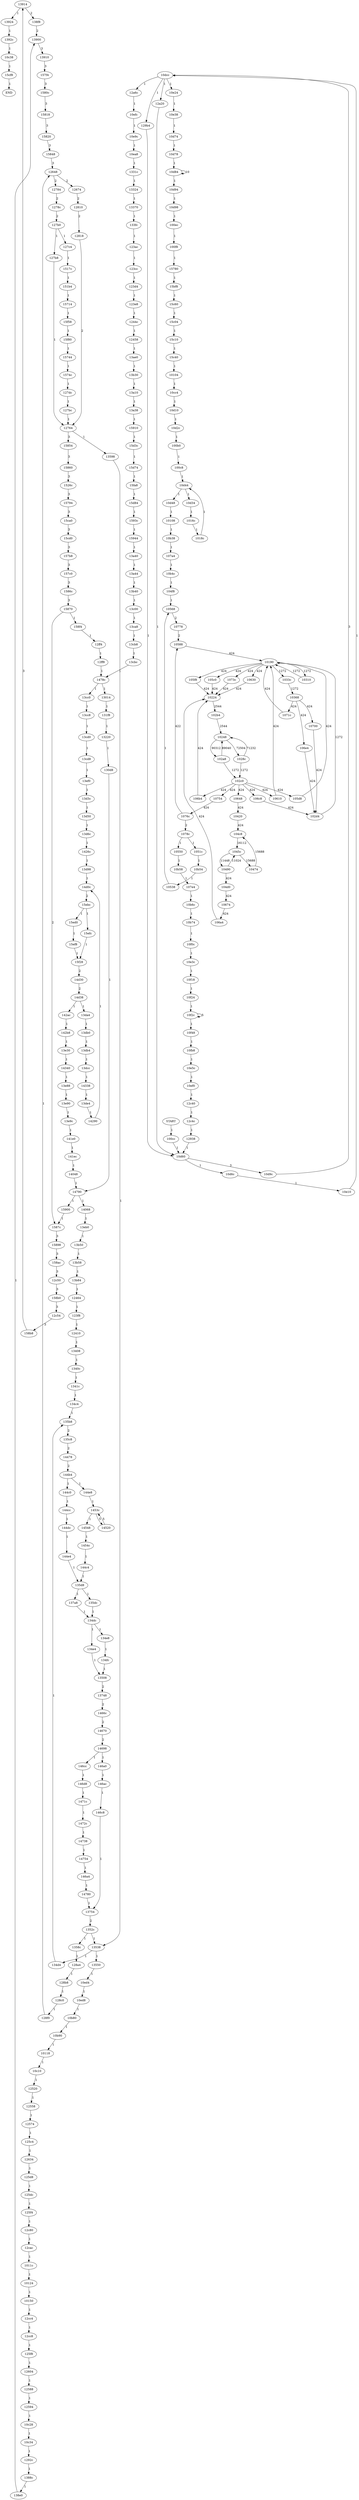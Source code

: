 digraph RAIL_CFG {
"10c38" -> "15cf8" [label="1"];
"13914" -> "13924" [label="1"];
"15900" -> "1587c" [label="1"];
"13220" -> "130d8" [label="1"];
"1478c" -> "13014" [label="1"];
"12ff8" -> "1478c" [label="1"];
"127b8" -> "12764" [label="1"];
"13914" -> "138f8" [label="2"];
"12c54" -> "158b8" [label="3"];
"15898" -> "158ac" [label="3"];
"1587c" -> "15898" [label="3"];
"157c0" -> "1586c" [label="3"];
"15ca0" -> "15cd0" [label="3"];
"1526c" -> "15794" [label="3"];
"14790" -> "15900" [label="1"];
"15854" -> "15860" [label="3"];
"12648" -> "12674" [label="2"];
"15818" -> "15820" [label="3"];
"12594" -> "10c28" [label="1"];
"12588" -> "12594" [label="1"];
"10150" -> "12cc4" [label="1"];
"12cac" -> "1011c" [label="1"];
"125f4" -> "12c80" [label="1"];
"125d8" -> "125dc" [label="1"];
"13910" -> "157f4" [label="3"];
"12574" -> "125c4" [label="1"];
"12558" -> "12574" [label="1"];
"10118" -> "10c10" [label="1"];
"10b90" -> "10118" [label="1"];
"10ed8" -> "10b80" [label="1"];
"13550" -> "10ed4" [label="1"];
"13538" -> "13550" [label="1"];
"127bc" -> "12764" [label="1"];
"1574c" -> "127dc" [label="1"];
"15f80" -> "15744" [label="1"];
"15f58" -> "15f80" [label="1"];
"151b4" -> "15714" [label="1"];
"1517c" -> "151b4" [label="1"];
"127c4" -> "1517c" [label="1"];
"12648" -> "12784" [label="2"];
"1580c" -> "15818" [label="3"];
"128c0" -> "128f0" [label="1"];
"130d8" -> "14790" [label="1"];
"15848" -> "12648" [label="3"];
"128a4" -> "128b8" [label="1"];
"1352c" -> "1358c" [label="1"];
"146c8" -> "13754" [label="1"];
"146ac" -> "146c8" [label="1"];
"10c10" -> "12520" [label="1"];
"134fc" -> "13508" [label="1"];
"134e8" -> "134fc" [label="1"];
"134dc" -> "134e8" [label="1"];
"13900" -> "13910" [label="3"];
"125f8" -> "12604" [label="1"];
"135dc" -> "134dc" [label="1"];
"135d8" -> "135dc" [label="1"];
"144e4" -> "135d8" [label="1"];
"144dc" -> "144e4" [label="1"];
"10124" -> "10150" [label="1"];
"144b4" -> "144c0" [label="1"];
"134d4" -> "135b8" [label="1"];
"1352c" -> "13538" [label="1"];
"13014" -> "131f8" [label="1"];
"146a4" -> "14780" [label="1"];
"14754" -> "146a4" [label="1"];
"1472c" -> "14738" [label="1"];
"1471c" -> "1472c" [label="1"];
"146d8" -> "1471c" [label="1"];
"158ac" -> "12c50" [label="3"];
"146cc" -> "146d8" [label="1"];
"14698" -> "146cc" [label="1"];
"12ff4" -> "12ff8" [label="1"];
"14670" -> "14698" [label="2"];
"13508" -> "13748" [label="2"];
"135d8" -> "137a8" [label="1"];
"144c4" -> "135d8" [label="1"];
"1454c" -> "144c4" [label="1"];
"1392c" -> "10c38" [label="1"];
"137a8" -> "134dc" [label="1"];
"1453c" -> "14548" [label="1"];
"1453c" -> "14520" [label="5"];
"144e8" -> "1453c" [label="1"];
"135c8" -> "14478" [label="2"];
"134c4" -> "135b8" [label="1"];
"1341c" -> "134c4" [label="1"];
"131f8" -> "13220" [label="1"];
"1340c" -> "1341c" [label="1"];
"123f8" -> "12410" [label="1"];
"12464" -> "123f8" [label="1"];
"10754" -> "1076c" [label="424"];
"1073c" -> "10224" [label="424"];
"12410" -> "13408" [label="1"];
"102c0" -> "10754" [label="424"];
"14548" -> "1454c" [label="1"];
"12938" -> "10d60" [label="1"];
"13cd0" -> "13cd8" [label="1"];
"10190" -> "1073c" [label="424"];
"106a4" -> "10224" [label="424"];
"1033c" -> "10368" [label="1272"];
"10dcc" -> "12a20" [label="1"];
"10b80" -> "10b90" [label="1"];
"10648" -> "10420" [label="424"];
"10ed4" -> "10ed8" [label="1"];
"1016c" -> "1018c" [label="1"];
"158f4" -> "12ff4" [label="1"];
"158b0" -> "12c54" [label="3"];
"157f4" -> "1580c" [label="3"];
"106b4" -> "10224" [label="424"];
"12764" -> "13598" [label="1"];
"102c0" -> "106b4" [label="424"];
"10f0c" -> "10e3c" [label="1"];
"146a0" -> "146ac" [label="1"];
"104d0" -> "10674" [label="424"];
"13924" -> "1392c" [label="1"];
"10420" -> "104c8" [label="424"];
"138e0" -> "13900" [label="1"];
"14d0c" -> "15ebc" [label="2"];
"104c8" -> "1045c" [label="16112"];
"10d44" -> "10d34" [label="1"];
"12a20" -> "10d60" [label="1"];
"10b74" -> "10f0c" [label="1"];
"13a38" -> "15910" [label="1"];
"1011c" -> "10124" [label="1"];
"102c0" -> "10648" [label="424"];
"1278c" -> "127b0" [label="2"];
"14780" -> "13754" [label="1"];
"10d60" -> "10d6c" [label="1"];
"129b4" -> "10d60" [label="1"];
"10610" -> "10190" [label="424"];
"1466c" -> "14670" [label="2"];
"102c0" -> "10610" [label="424"];
"144b4" -> "144e8" [label="1"];
"15c04" -> "15c10" [label="1"];
"102a8" -> "102c0" [label="1272"];
"10dcc" -> "12a6c" [label="1"];
"10b54" -> "10538" [label="1"];
"105d8" -> "10190" [label="424"];
"102c0" -> "105d8" [label="424"];
"134dc" -> "134e4" [label="1"];
"10538" -> "10568" [label="1"];
"123cc" -> "123d4" [label="1"];
"1028c" -> "102c0" [label="1272"];
"13b58" -> "13b84" [label="1"];
"14520" -> "1453c" [label="5"];
"102b4" -> "10248" [label="2544"];
"1078c" -> "10550" [label="1"];
"10630" -> "10224" [label="424"];
"10190" -> "105f8" [label="424"];
"100cc" -> "10d60" [label="1"];
"12c80" -> "12cac" [label="1"];
"128b8" -> "128c0" [label="1"];
"1358c" -> "128a4" [label="1"];
"14478" -> "144b4" [label="2"];
"15c60" -> "15c04" [label="1"];
"10fb8" -> "10e5c" [label="1"];
"10d34" -> "1016c" [label="1"];
"10490" -> "1045c" [label="11024"];
"10700" -> "102d4" [label="424"];
"10224" -> "102b4" [label="2544"];
"12cc8" -> "125f8" [label="1"];
"15744" -> "1574c" [label="1"];
"14340" -> "13e88" [label="1"];
"100ec" -> "100f8" [label="1"];
"1076c" -> "10588" [label="422"];
"12cc4" -> "12cc8" [label="1"];
"102a8" -> "10248" [label="89040"];
"10c34" -> "1292c" [label="1"];
"14338" -> "13de4" [label="1"];
"10d84" -> "10d94" [label="1"];
"134e4" -> "13508" [label="1"];
"10b6c" -> "10b74" [label="1"];
"105f8" -> "10224" [label="424"];
"100f8" -> "15780" [label="1"];
"15cd0" -> "157b8" [label="3"];
"1078c" -> "1051c" [label="1"];
"13ae0" -> "13b30" [label="1"];
"10588" -> "10190" [label="424"];
"10d78" -> "10d84" [label="1"];
"125c4" -> "12634" [label="1"];
"13d50" -> "13d6c" [label="1"];
"10d6c" -> "10e10" [label="1"];
"12764" -> "15854" [label="3"];
"1292c" -> "1388c" [label="1"];
"10cc4" -> "10d10" [label="1"];
"13598" -> "13538" [label="1"];
"14068" -> "13eb0" [label="1"];
"127dc" -> "127bc" [label="1"];
"10dcc" -> "10e24" [label="1"];
"12c50" -> "158b0" [label="3"];
"15794" -> "15ca0" [label="3"];
"106e4" -> "102d4" [label="424"];
"10dcc" -> "129b4" [label="1"];
"12784" -> "1278c" [label="2"];
"15c40" -> "10104" [label="1"];
"10490" -> "104d0" [label="424"];
"10f2c" -> "10f48" [label="1"];
"14738" -> "14754" [label="1"];
"START" -> "100cc" [label="1"];
"123e8" -> "1244c" [label="1"];
"13b40" -> "13c00" [label="1"];
"142ac" -> "142b8" [label="1"];
"10e24" -> "10e38" [label="1"];
"10474" -> "104c8" [label="15688"];
"10248" -> "1028c" [label="72504"];
"15bf8" -> "15c60" [label="1"];
"12c4c" -> "12938" [label="1"];
"10550" -> "10b58" [label="1"];
"15870" -> "1587c" [label="2"];
"1478c" -> "13cc0" [label="1"];
"10e38" -> "10d74" [label="1"];
"10e10" -> "10dcc" [label="1"];
"10108" -> "10b38" [label="1"];
"13ef0" -> "13d3c" [label="1"];
"135b8" -> "135c8" [label="2"];
"1076c" -> "1078c" [label="2"];
"14790" -> "14068" [label="1"];
"10190" -> "105c0" [label="424"];
"1071c" -> "10190" [label="424"];
"157b8" -> "157c0" [label="3"];
"10f24" -> "10f2c" [label="1"];
"12674" -> "12810" [label="2"];
"10190" -> "10310" [label="1272"];
"14048" -> "14790" [label="1"];
"15860" -> "1526c" [label="3"];
"1045c" -> "10490" [label="11448"];
"138f8" -> "13900" [label="2"];
"12810" -> "12818" [label="2"];
"15714" -> "15f58" [label="1"];
"13754" -> "1352c" [label="2"];
"10d98" -> "100ec" [label="1"];
"13748" -> "1466c" [label="2"];
"15d74" -> "15fa8" [label="1"];
"13e88" -> "13e90" [label="1"];
"15ebc" -> "15efc" [label="1"];
"127b0" -> "127b8" [label="1"];
"12818" -> "12764" [label="2"];
"10190" -> "1033c" [label="1272"];
"1028c" -> "10248" [label="71232"];
"10ea8" -> "1331c" [label="1"];
"10d10" -> "10d2c" [label="1"];
"14d38" -> "142ac" [label="1"];
"10d2c" -> "100b0" [label="1"];
"15d84" -> "1593c" [label="1"];
"106c8" -> "102d4" [label="424"];
"14d30" -> "14d38" [label="2"];
"13b84" -> "12464" [label="1"];
"10674" -> "106a4" [label="424"];
"100c8" -> "10d44" [label="1"];
"10368" -> "106e4" [label="424"];
"1018c" -> "10d44" [label="1"];
"128f0" -> "12648" [label="1"];
"10778" -> "10588" [label="2"];
"10d44" -> "10d48" [label="1"];
"10d48" -> "10108" [label="1"];
"14698" -> "146a0" [label="1"];
"12458" -> "13ae0" [label="1"];
"102d4" -> "10190" [label="1272"];
"10248" -> "102a8" [label="90312"];
"10190" -> "10630" [label="424"];
"127b0" -> "127c4" [label="1"];
"10d94" -> "10d98" [label="1"];
"10b38" -> "107a4" [label="1"];
"12520" -> "12558" [label="1"];
"10f48" -> "10fb8" [label="1"];
"10d84" -> "10d84" [label="10"];
"12604" -> "12588" [label="1"];
"13de4" -> "14290" [label="1"];
"15910" -> "15d3c" [label="1"];
"107a4" -> "10b4c" [label="1"];
"1388c" -> "138e0" [label="1"];
"1426c" -> "13d98" [label="1"];
"10568" -> "10778" [label="2"];
"10f18" -> "10f24" [label="1"];
"1045c" -> "10474" [label="15688"];
"10310" -> "10190" [label="1272"];
"144cc" -> "144dc" [label="1"];
"13538" -> "134d4" [label="1"];
"10368" -> "10700" [label="424"];
"10b4c" -> "104f8" [label="1"];
"100b0" -> "100c8" [label="1"];
"105c0" -> "10224" [label="424"];
"107e4" -> "10b6c" [label="1"];
"10e3c" -> "10f18" [label="1"];
"10f2c" -> "10f2c" [label="5"];
"10ef0" -> "12c40" [label="1"];
"12c40" -> "12c4c" [label="1"];
"15cf8" -> "END" [label="1"];
"15ed0" -> "15ef8" [label="1"];
"10d60" -> "10d9c" [label="3"];
"10d9c" -> "10dcc" [label="3"];
"10c28" -> "10c34" [label="1"];
"12a6c" -> "10efc" [label="1"];
"13408" -> "1340c" [label="1"];
"10104" -> "10cc4" [label="1"];
"10efc" -> "10e9c" [label="1"];
"10e9c" -> "10ea8" [label="1"];
"144c0" -> "144cc" [label="1"];
"1331c" -> "13324" [label="1"];
"13324" -> "13370" [label="1"];
"13370" -> "133fc" [label="1"];
"15870" -> "158f4" [label="1"];
"133fc" -> "123ac" [label="1"];
"10d74" -> "10d78" [label="1"];
"141ec" -> "14048" [label="1"];
"1244c" -> "12458" [label="1"];
"15c10" -> "15c40" [label="1"];
"13b30" -> "13a10" [label="1"];
"13ca8" -> "13cb8" [label="1"];
"15780" -> "15bf8" [label="1"];
"142b8" -> "13e30" [label="1"];
"13e30" -> "14340" [label="1"];
"13a10" -> "13a38" [label="1"];
"13cbc" -> "1478c" [label="1"];
"15d3c" -> "15d74" [label="1"];
"15fa8" -> "15d84" [label="1"];
"15ebc" -> "15ed0" [label="1"];
"1593c" -> "15944" [label="1"];
"15944" -> "13a40" [label="1"];
"13d6c" -> "1426c" [label="1"];
"13e90" -> "13e9c" [label="1"];
"13a40" -> "13a44" [label="1"];
"158b8" -> "13914" [label="3"];
"15820" -> "15848" [label="3"];
"1051c" -> "10b54" [label="1"];
"13a44" -> "13b40" [label="1"];
"13c00" -> "13ca8" [label="1"];
"10b58" -> "107e4" [label="1"];
"13d3c" -> "13d50" [label="1"];
"104f8" -> "10568" [label="1"];
"13cb8" -> "13cbc" [label="1"];
"13db0" -> "13db4" [label="1"];
"13e9c" -> "141e0" [label="1"];
"13cc0" -> "13cc8" [label="1"];
"13cc8" -> "13cd0" [label="1"];
"123d4" -> "123e8" [label="1"];
"13cd8" -> "13ef0" [label="1"];
"12634" -> "125d8" [label="1"];
"123ac" -> "123cc" [label="1"];
"13d98" -> "14d0c" [label="1"];
"1586c" -> "15870" [label="3"];
"10e5c" -> "10ef0" [label="1"];
"15ef8" -> "15f28" [label="1"];
"15f28" -> "14d30" [label="2"];
"14d38" -> "13da4" [label="1"];
"13da4" -> "13db0" [label="1"];
"13db4" -> "13dcc" [label="1"];
"13dcc" -> "14338" [label="1"];
"14290" -> "14d0c" [label="1"];
"102c0" -> "106c8" [label="424"];
"15efc" -> "15f28" [label="1"];
"141e0" -> "141ec" [label="1"];
"13eb0" -> "13b50" [label="1"];
"125dc" -> "125f4" [label="1"];
"10368" -> "1071c" [label="424"];
"13b50" -> "13b58" [label="1"];
}
